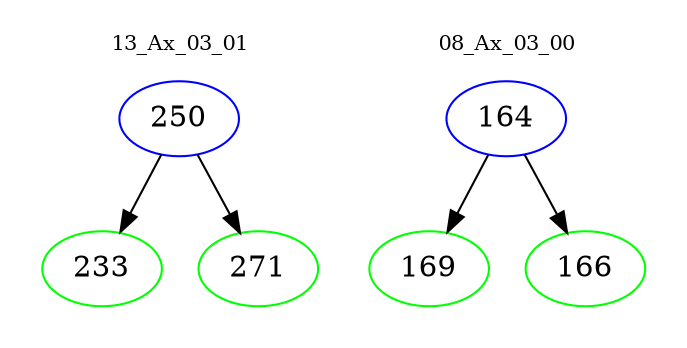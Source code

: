 digraph{
subgraph cluster_0 {
color = white
label = "13_Ax_03_01";
fontsize=10;
T0_250 [label="250", color="blue"]
T0_250 -> T0_233 [color="black"]
T0_233 [label="233", color="green"]
T0_250 -> T0_271 [color="black"]
T0_271 [label="271", color="green"]
}
subgraph cluster_1 {
color = white
label = "08_Ax_03_00";
fontsize=10;
T1_164 [label="164", color="blue"]
T1_164 -> T1_169 [color="black"]
T1_169 [label="169", color="green"]
T1_164 -> T1_166 [color="black"]
T1_166 [label="166", color="green"]
}
}
